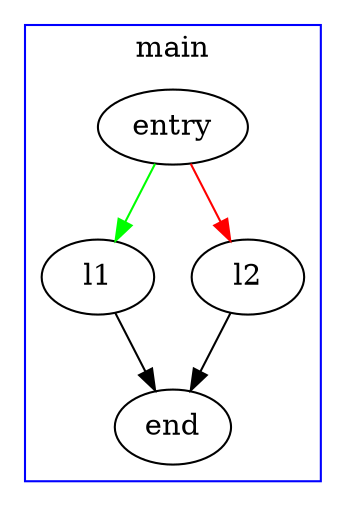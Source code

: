 strict digraph G {
  subgraph cluster_0 {
    label="main"
    color=blue
    subgraph_0_node_0[label="entry",shape=oval]
    subgraph_0_node_1[label="l1",shape=oval]
    subgraph_0_node_2[label="l2",shape=oval]
    subgraph_0_node_3[label="end",shape=oval]
    subgraph_0_node_0 -> subgraph_0_node_1 [color=green]
    subgraph_0_node_0 -> subgraph_0_node_2 [color=red]
    subgraph_0_node_1 -> subgraph_0_node_3
    subgraph_0_node_2 -> subgraph_0_node_3
  }
}
